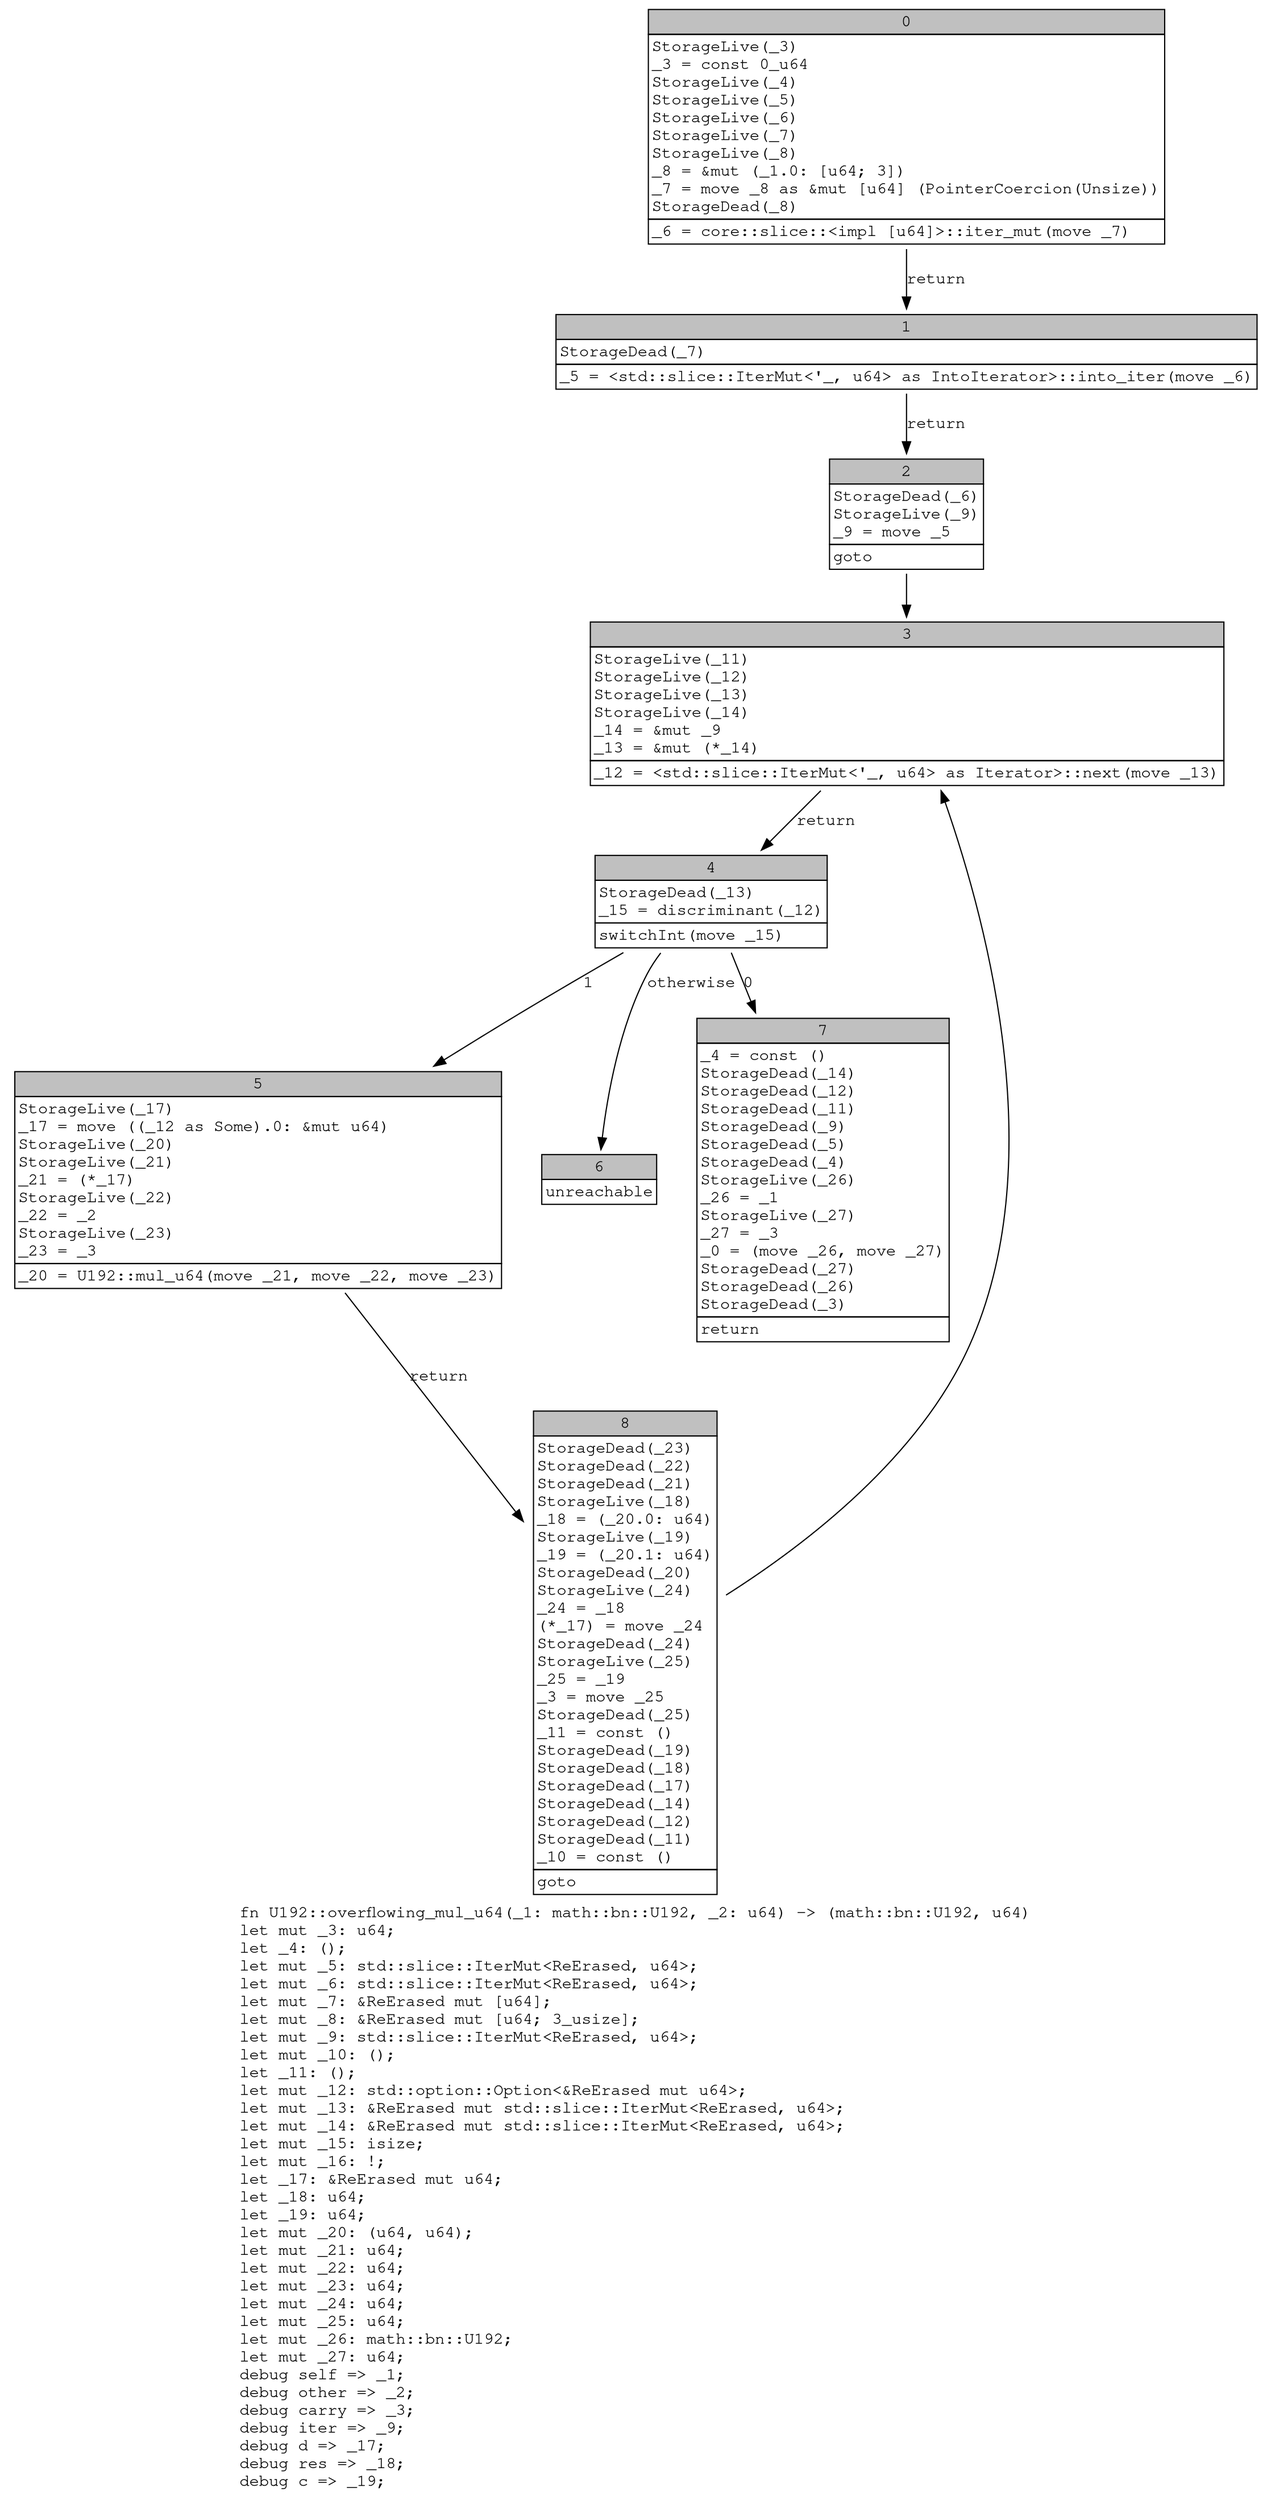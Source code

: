 digraph Mir_0_14541 {
    graph [fontname="Courier, monospace"];
    node [fontname="Courier, monospace"];
    edge [fontname="Courier, monospace"];
    label=<fn U192::overflowing_mul_u64(_1: math::bn::U192, _2: u64) -&gt; (math::bn::U192, u64)<br align="left"/>let mut _3: u64;<br align="left"/>let _4: ();<br align="left"/>let mut _5: std::slice::IterMut&lt;ReErased, u64&gt;;<br align="left"/>let mut _6: std::slice::IterMut&lt;ReErased, u64&gt;;<br align="left"/>let mut _7: &amp;ReErased mut [u64];<br align="left"/>let mut _8: &amp;ReErased mut [u64; 3_usize];<br align="left"/>let mut _9: std::slice::IterMut&lt;ReErased, u64&gt;;<br align="left"/>let mut _10: ();<br align="left"/>let _11: ();<br align="left"/>let mut _12: std::option::Option&lt;&amp;ReErased mut u64&gt;;<br align="left"/>let mut _13: &amp;ReErased mut std::slice::IterMut&lt;ReErased, u64&gt;;<br align="left"/>let mut _14: &amp;ReErased mut std::slice::IterMut&lt;ReErased, u64&gt;;<br align="left"/>let mut _15: isize;<br align="left"/>let mut _16: !;<br align="left"/>let _17: &amp;ReErased mut u64;<br align="left"/>let _18: u64;<br align="left"/>let _19: u64;<br align="left"/>let mut _20: (u64, u64);<br align="left"/>let mut _21: u64;<br align="left"/>let mut _22: u64;<br align="left"/>let mut _23: u64;<br align="left"/>let mut _24: u64;<br align="left"/>let mut _25: u64;<br align="left"/>let mut _26: math::bn::U192;<br align="left"/>let mut _27: u64;<br align="left"/>debug self =&gt; _1;<br align="left"/>debug other =&gt; _2;<br align="left"/>debug carry =&gt; _3;<br align="left"/>debug iter =&gt; _9;<br align="left"/>debug d =&gt; _17;<br align="left"/>debug res =&gt; _18;<br align="left"/>debug c =&gt; _19;<br align="left"/>>;
    bb0__0_14541 [shape="none", label=<<table border="0" cellborder="1" cellspacing="0"><tr><td bgcolor="gray" align="center" colspan="1">0</td></tr><tr><td align="left" balign="left">StorageLive(_3)<br/>_3 = const 0_u64<br/>StorageLive(_4)<br/>StorageLive(_5)<br/>StorageLive(_6)<br/>StorageLive(_7)<br/>StorageLive(_8)<br/>_8 = &amp;mut (_1.0: [u64; 3])<br/>_7 = move _8 as &amp;mut [u64] (PointerCoercion(Unsize))<br/>StorageDead(_8)<br/></td></tr><tr><td align="left">_6 = core::slice::&lt;impl [u64]&gt;::iter_mut(move _7)</td></tr></table>>];
    bb1__0_14541 [shape="none", label=<<table border="0" cellborder="1" cellspacing="0"><tr><td bgcolor="gray" align="center" colspan="1">1</td></tr><tr><td align="left" balign="left">StorageDead(_7)<br/></td></tr><tr><td align="left">_5 = &lt;std::slice::IterMut&lt;'_, u64&gt; as IntoIterator&gt;::into_iter(move _6)</td></tr></table>>];
    bb2__0_14541 [shape="none", label=<<table border="0" cellborder="1" cellspacing="0"><tr><td bgcolor="gray" align="center" colspan="1">2</td></tr><tr><td align="left" balign="left">StorageDead(_6)<br/>StorageLive(_9)<br/>_9 = move _5<br/></td></tr><tr><td align="left">goto</td></tr></table>>];
    bb3__0_14541 [shape="none", label=<<table border="0" cellborder="1" cellspacing="0"><tr><td bgcolor="gray" align="center" colspan="1">3</td></tr><tr><td align="left" balign="left">StorageLive(_11)<br/>StorageLive(_12)<br/>StorageLive(_13)<br/>StorageLive(_14)<br/>_14 = &amp;mut _9<br/>_13 = &amp;mut (*_14)<br/></td></tr><tr><td align="left">_12 = &lt;std::slice::IterMut&lt;'_, u64&gt; as Iterator&gt;::next(move _13)</td></tr></table>>];
    bb4__0_14541 [shape="none", label=<<table border="0" cellborder="1" cellspacing="0"><tr><td bgcolor="gray" align="center" colspan="1">4</td></tr><tr><td align="left" balign="left">StorageDead(_13)<br/>_15 = discriminant(_12)<br/></td></tr><tr><td align="left">switchInt(move _15)</td></tr></table>>];
    bb5__0_14541 [shape="none", label=<<table border="0" cellborder="1" cellspacing="0"><tr><td bgcolor="gray" align="center" colspan="1">5</td></tr><tr><td align="left" balign="left">StorageLive(_17)<br/>_17 = move ((_12 as Some).0: &amp;mut u64)<br/>StorageLive(_20)<br/>StorageLive(_21)<br/>_21 = (*_17)<br/>StorageLive(_22)<br/>_22 = _2<br/>StorageLive(_23)<br/>_23 = _3<br/></td></tr><tr><td align="left">_20 = U192::mul_u64(move _21, move _22, move _23)</td></tr></table>>];
    bb6__0_14541 [shape="none", label=<<table border="0" cellborder="1" cellspacing="0"><tr><td bgcolor="gray" align="center" colspan="1">6</td></tr><tr><td align="left">unreachable</td></tr></table>>];
    bb7__0_14541 [shape="none", label=<<table border="0" cellborder="1" cellspacing="0"><tr><td bgcolor="gray" align="center" colspan="1">7</td></tr><tr><td align="left" balign="left">_4 = const ()<br/>StorageDead(_14)<br/>StorageDead(_12)<br/>StorageDead(_11)<br/>StorageDead(_9)<br/>StorageDead(_5)<br/>StorageDead(_4)<br/>StorageLive(_26)<br/>_26 = _1<br/>StorageLive(_27)<br/>_27 = _3<br/>_0 = (move _26, move _27)<br/>StorageDead(_27)<br/>StorageDead(_26)<br/>StorageDead(_3)<br/></td></tr><tr><td align="left">return</td></tr></table>>];
    bb8__0_14541 [shape="none", label=<<table border="0" cellborder="1" cellspacing="0"><tr><td bgcolor="gray" align="center" colspan="1">8</td></tr><tr><td align="left" balign="left">StorageDead(_23)<br/>StorageDead(_22)<br/>StorageDead(_21)<br/>StorageLive(_18)<br/>_18 = (_20.0: u64)<br/>StorageLive(_19)<br/>_19 = (_20.1: u64)<br/>StorageDead(_20)<br/>StorageLive(_24)<br/>_24 = _18<br/>(*_17) = move _24<br/>StorageDead(_24)<br/>StorageLive(_25)<br/>_25 = _19<br/>_3 = move _25<br/>StorageDead(_25)<br/>_11 = const ()<br/>StorageDead(_19)<br/>StorageDead(_18)<br/>StorageDead(_17)<br/>StorageDead(_14)<br/>StorageDead(_12)<br/>StorageDead(_11)<br/>_10 = const ()<br/></td></tr><tr><td align="left">goto</td></tr></table>>];
    bb0__0_14541 -> bb1__0_14541 [label="return"];
    bb1__0_14541 -> bb2__0_14541 [label="return"];
    bb2__0_14541 -> bb3__0_14541 [label=""];
    bb3__0_14541 -> bb4__0_14541 [label="return"];
    bb4__0_14541 -> bb7__0_14541 [label="0"];
    bb4__0_14541 -> bb5__0_14541 [label="1"];
    bb4__0_14541 -> bb6__0_14541 [label="otherwise"];
    bb5__0_14541 -> bb8__0_14541 [label="return"];
    bb8__0_14541 -> bb3__0_14541 [label=""];
}
